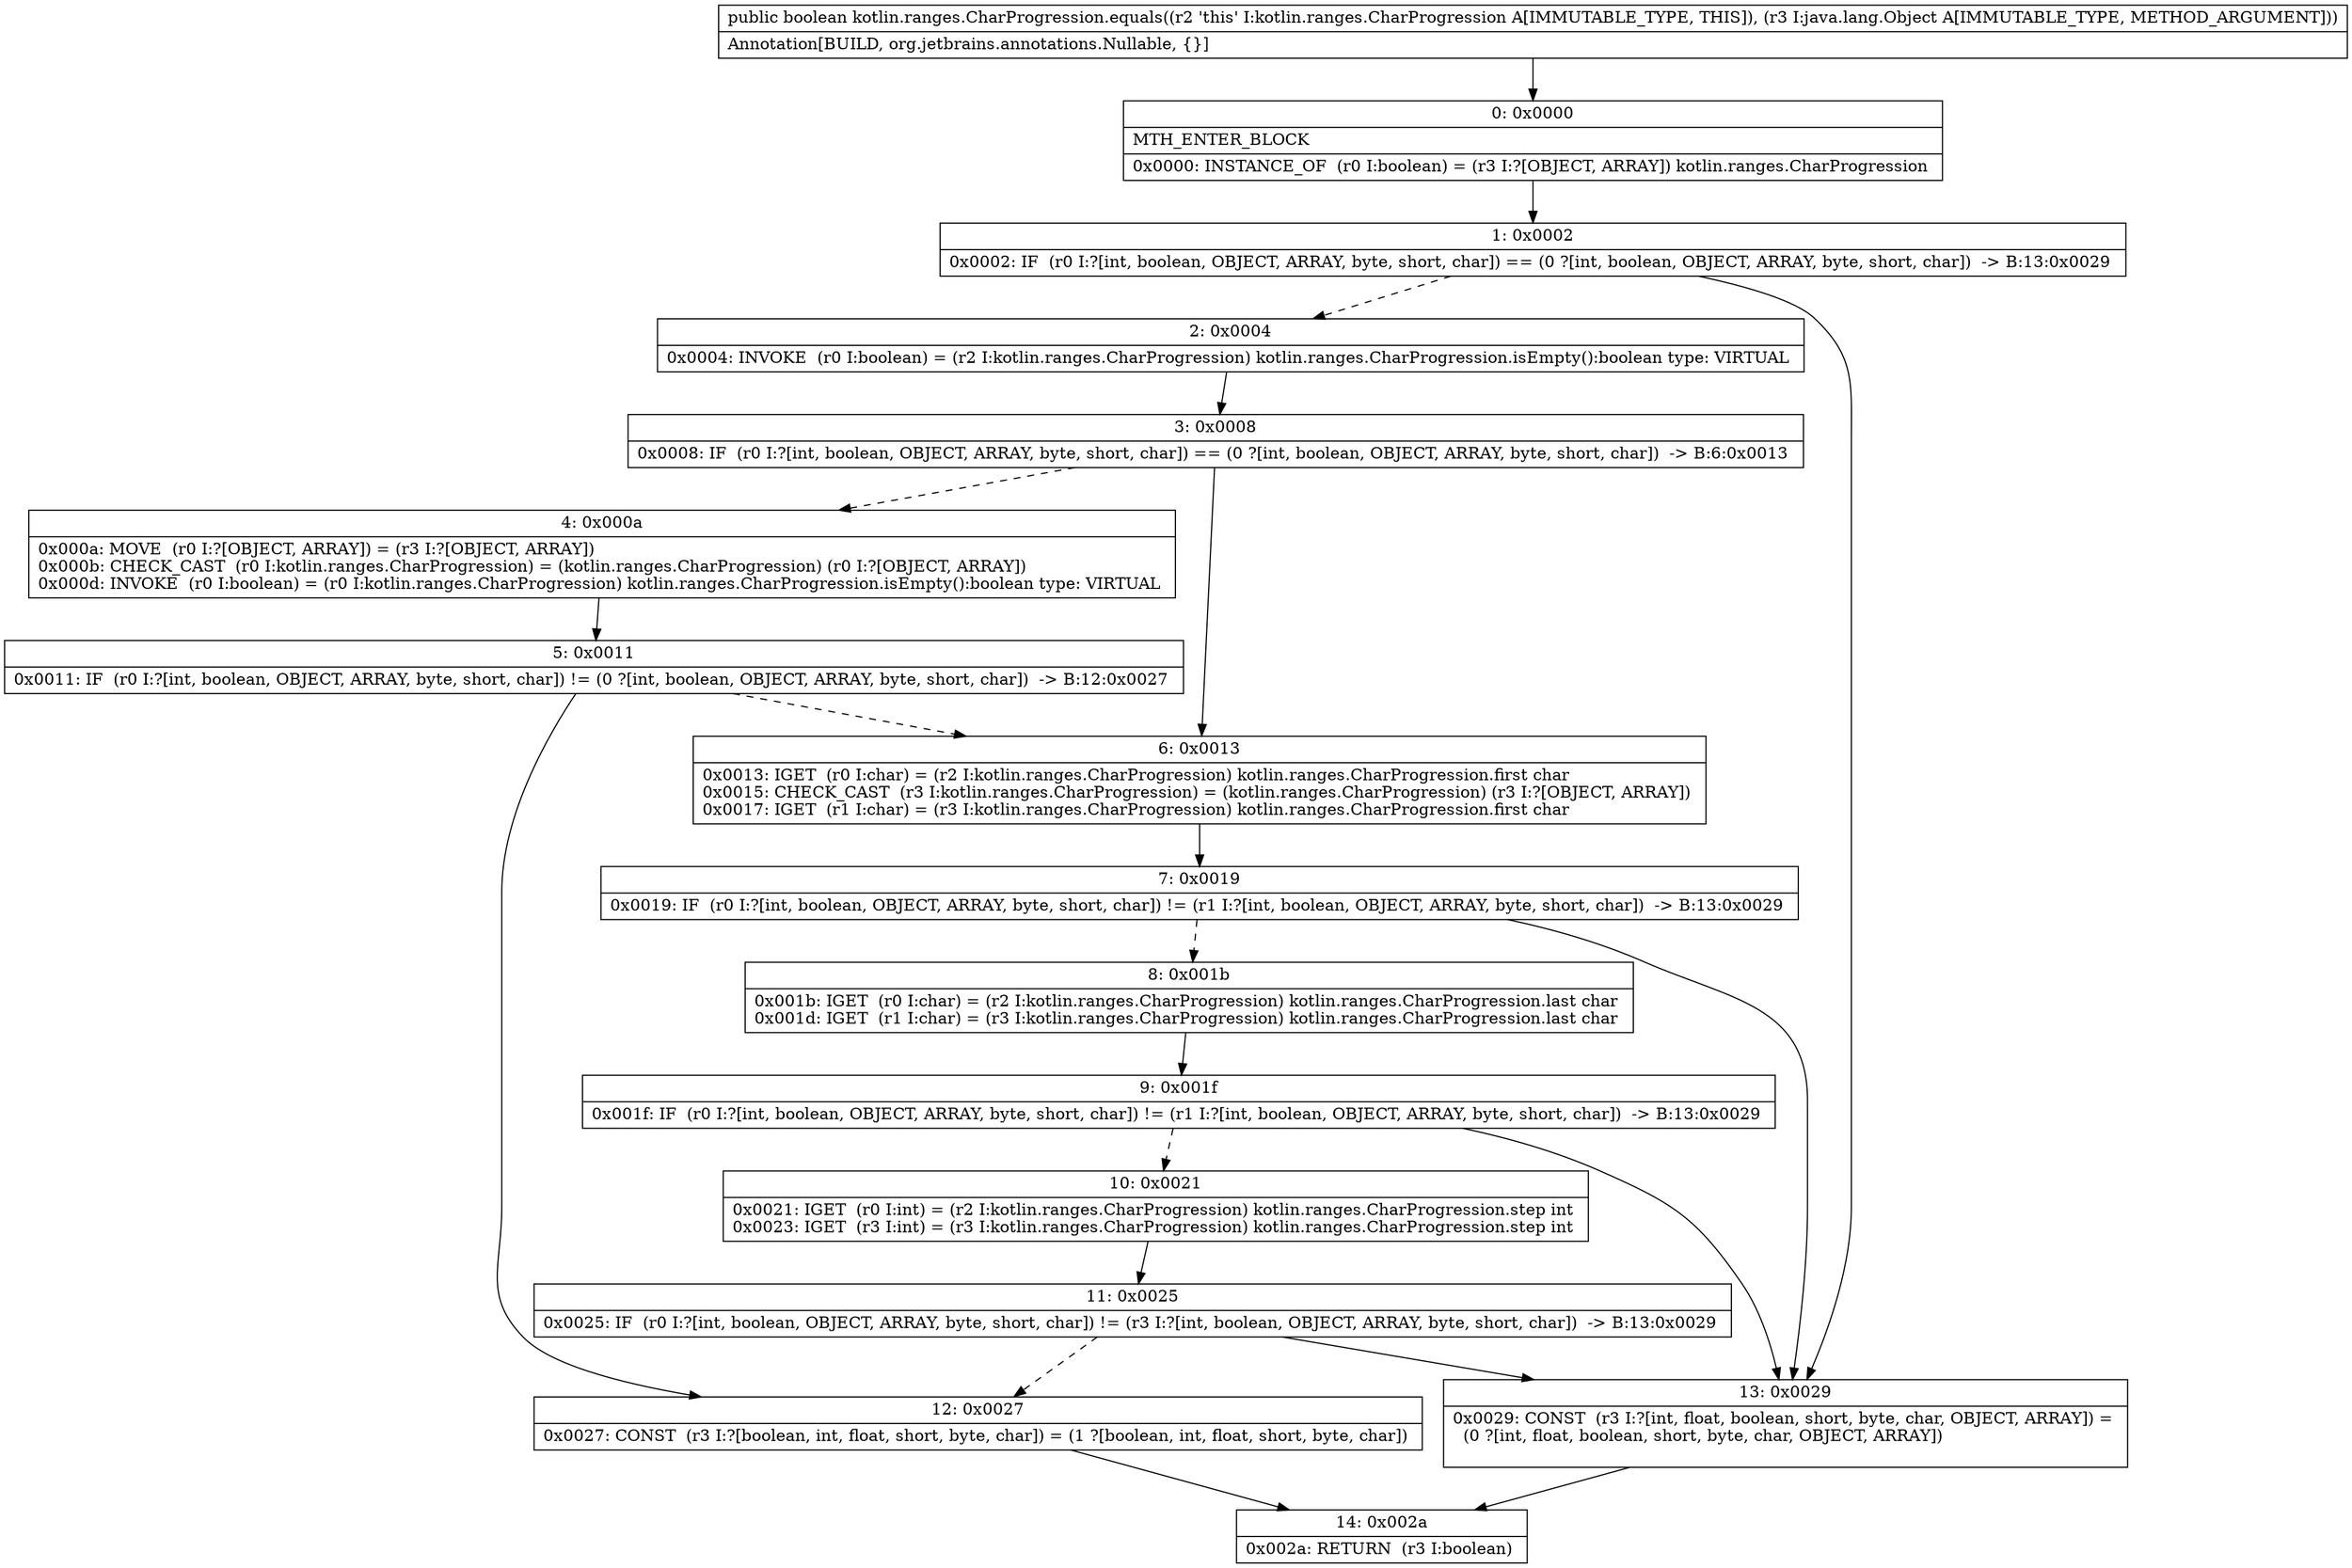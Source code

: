 digraph "CFG forkotlin.ranges.CharProgression.equals(Ljava\/lang\/Object;)Z" {
Node_0 [shape=record,label="{0\:\ 0x0000|MTH_ENTER_BLOCK\l|0x0000: INSTANCE_OF  (r0 I:boolean) = (r3 I:?[OBJECT, ARRAY]) kotlin.ranges.CharProgression \l}"];
Node_1 [shape=record,label="{1\:\ 0x0002|0x0002: IF  (r0 I:?[int, boolean, OBJECT, ARRAY, byte, short, char]) == (0 ?[int, boolean, OBJECT, ARRAY, byte, short, char])  \-\> B:13:0x0029 \l}"];
Node_2 [shape=record,label="{2\:\ 0x0004|0x0004: INVOKE  (r0 I:boolean) = (r2 I:kotlin.ranges.CharProgression) kotlin.ranges.CharProgression.isEmpty():boolean type: VIRTUAL \l}"];
Node_3 [shape=record,label="{3\:\ 0x0008|0x0008: IF  (r0 I:?[int, boolean, OBJECT, ARRAY, byte, short, char]) == (0 ?[int, boolean, OBJECT, ARRAY, byte, short, char])  \-\> B:6:0x0013 \l}"];
Node_4 [shape=record,label="{4\:\ 0x000a|0x000a: MOVE  (r0 I:?[OBJECT, ARRAY]) = (r3 I:?[OBJECT, ARRAY]) \l0x000b: CHECK_CAST  (r0 I:kotlin.ranges.CharProgression) = (kotlin.ranges.CharProgression) (r0 I:?[OBJECT, ARRAY]) \l0x000d: INVOKE  (r0 I:boolean) = (r0 I:kotlin.ranges.CharProgression) kotlin.ranges.CharProgression.isEmpty():boolean type: VIRTUAL \l}"];
Node_5 [shape=record,label="{5\:\ 0x0011|0x0011: IF  (r0 I:?[int, boolean, OBJECT, ARRAY, byte, short, char]) != (0 ?[int, boolean, OBJECT, ARRAY, byte, short, char])  \-\> B:12:0x0027 \l}"];
Node_6 [shape=record,label="{6\:\ 0x0013|0x0013: IGET  (r0 I:char) = (r2 I:kotlin.ranges.CharProgression) kotlin.ranges.CharProgression.first char \l0x0015: CHECK_CAST  (r3 I:kotlin.ranges.CharProgression) = (kotlin.ranges.CharProgression) (r3 I:?[OBJECT, ARRAY]) \l0x0017: IGET  (r1 I:char) = (r3 I:kotlin.ranges.CharProgression) kotlin.ranges.CharProgression.first char \l}"];
Node_7 [shape=record,label="{7\:\ 0x0019|0x0019: IF  (r0 I:?[int, boolean, OBJECT, ARRAY, byte, short, char]) != (r1 I:?[int, boolean, OBJECT, ARRAY, byte, short, char])  \-\> B:13:0x0029 \l}"];
Node_8 [shape=record,label="{8\:\ 0x001b|0x001b: IGET  (r0 I:char) = (r2 I:kotlin.ranges.CharProgression) kotlin.ranges.CharProgression.last char \l0x001d: IGET  (r1 I:char) = (r3 I:kotlin.ranges.CharProgression) kotlin.ranges.CharProgression.last char \l}"];
Node_9 [shape=record,label="{9\:\ 0x001f|0x001f: IF  (r0 I:?[int, boolean, OBJECT, ARRAY, byte, short, char]) != (r1 I:?[int, boolean, OBJECT, ARRAY, byte, short, char])  \-\> B:13:0x0029 \l}"];
Node_10 [shape=record,label="{10\:\ 0x0021|0x0021: IGET  (r0 I:int) = (r2 I:kotlin.ranges.CharProgression) kotlin.ranges.CharProgression.step int \l0x0023: IGET  (r3 I:int) = (r3 I:kotlin.ranges.CharProgression) kotlin.ranges.CharProgression.step int \l}"];
Node_11 [shape=record,label="{11\:\ 0x0025|0x0025: IF  (r0 I:?[int, boolean, OBJECT, ARRAY, byte, short, char]) != (r3 I:?[int, boolean, OBJECT, ARRAY, byte, short, char])  \-\> B:13:0x0029 \l}"];
Node_12 [shape=record,label="{12\:\ 0x0027|0x0027: CONST  (r3 I:?[boolean, int, float, short, byte, char]) = (1 ?[boolean, int, float, short, byte, char]) \l}"];
Node_13 [shape=record,label="{13\:\ 0x0029|0x0029: CONST  (r3 I:?[int, float, boolean, short, byte, char, OBJECT, ARRAY]) = \l  (0 ?[int, float, boolean, short, byte, char, OBJECT, ARRAY])\l \l}"];
Node_14 [shape=record,label="{14\:\ 0x002a|0x002a: RETURN  (r3 I:boolean) \l}"];
MethodNode[shape=record,label="{public boolean kotlin.ranges.CharProgression.equals((r2 'this' I:kotlin.ranges.CharProgression A[IMMUTABLE_TYPE, THIS]), (r3 I:java.lang.Object A[IMMUTABLE_TYPE, METHOD_ARGUMENT]))  | Annotation[BUILD, org.jetbrains.annotations.Nullable, \{\}]\l}"];
MethodNode -> Node_0;
Node_0 -> Node_1;
Node_1 -> Node_2[style=dashed];
Node_1 -> Node_13;
Node_2 -> Node_3;
Node_3 -> Node_4[style=dashed];
Node_3 -> Node_6;
Node_4 -> Node_5;
Node_5 -> Node_6[style=dashed];
Node_5 -> Node_12;
Node_6 -> Node_7;
Node_7 -> Node_8[style=dashed];
Node_7 -> Node_13;
Node_8 -> Node_9;
Node_9 -> Node_10[style=dashed];
Node_9 -> Node_13;
Node_10 -> Node_11;
Node_11 -> Node_12[style=dashed];
Node_11 -> Node_13;
Node_12 -> Node_14;
Node_13 -> Node_14;
}

